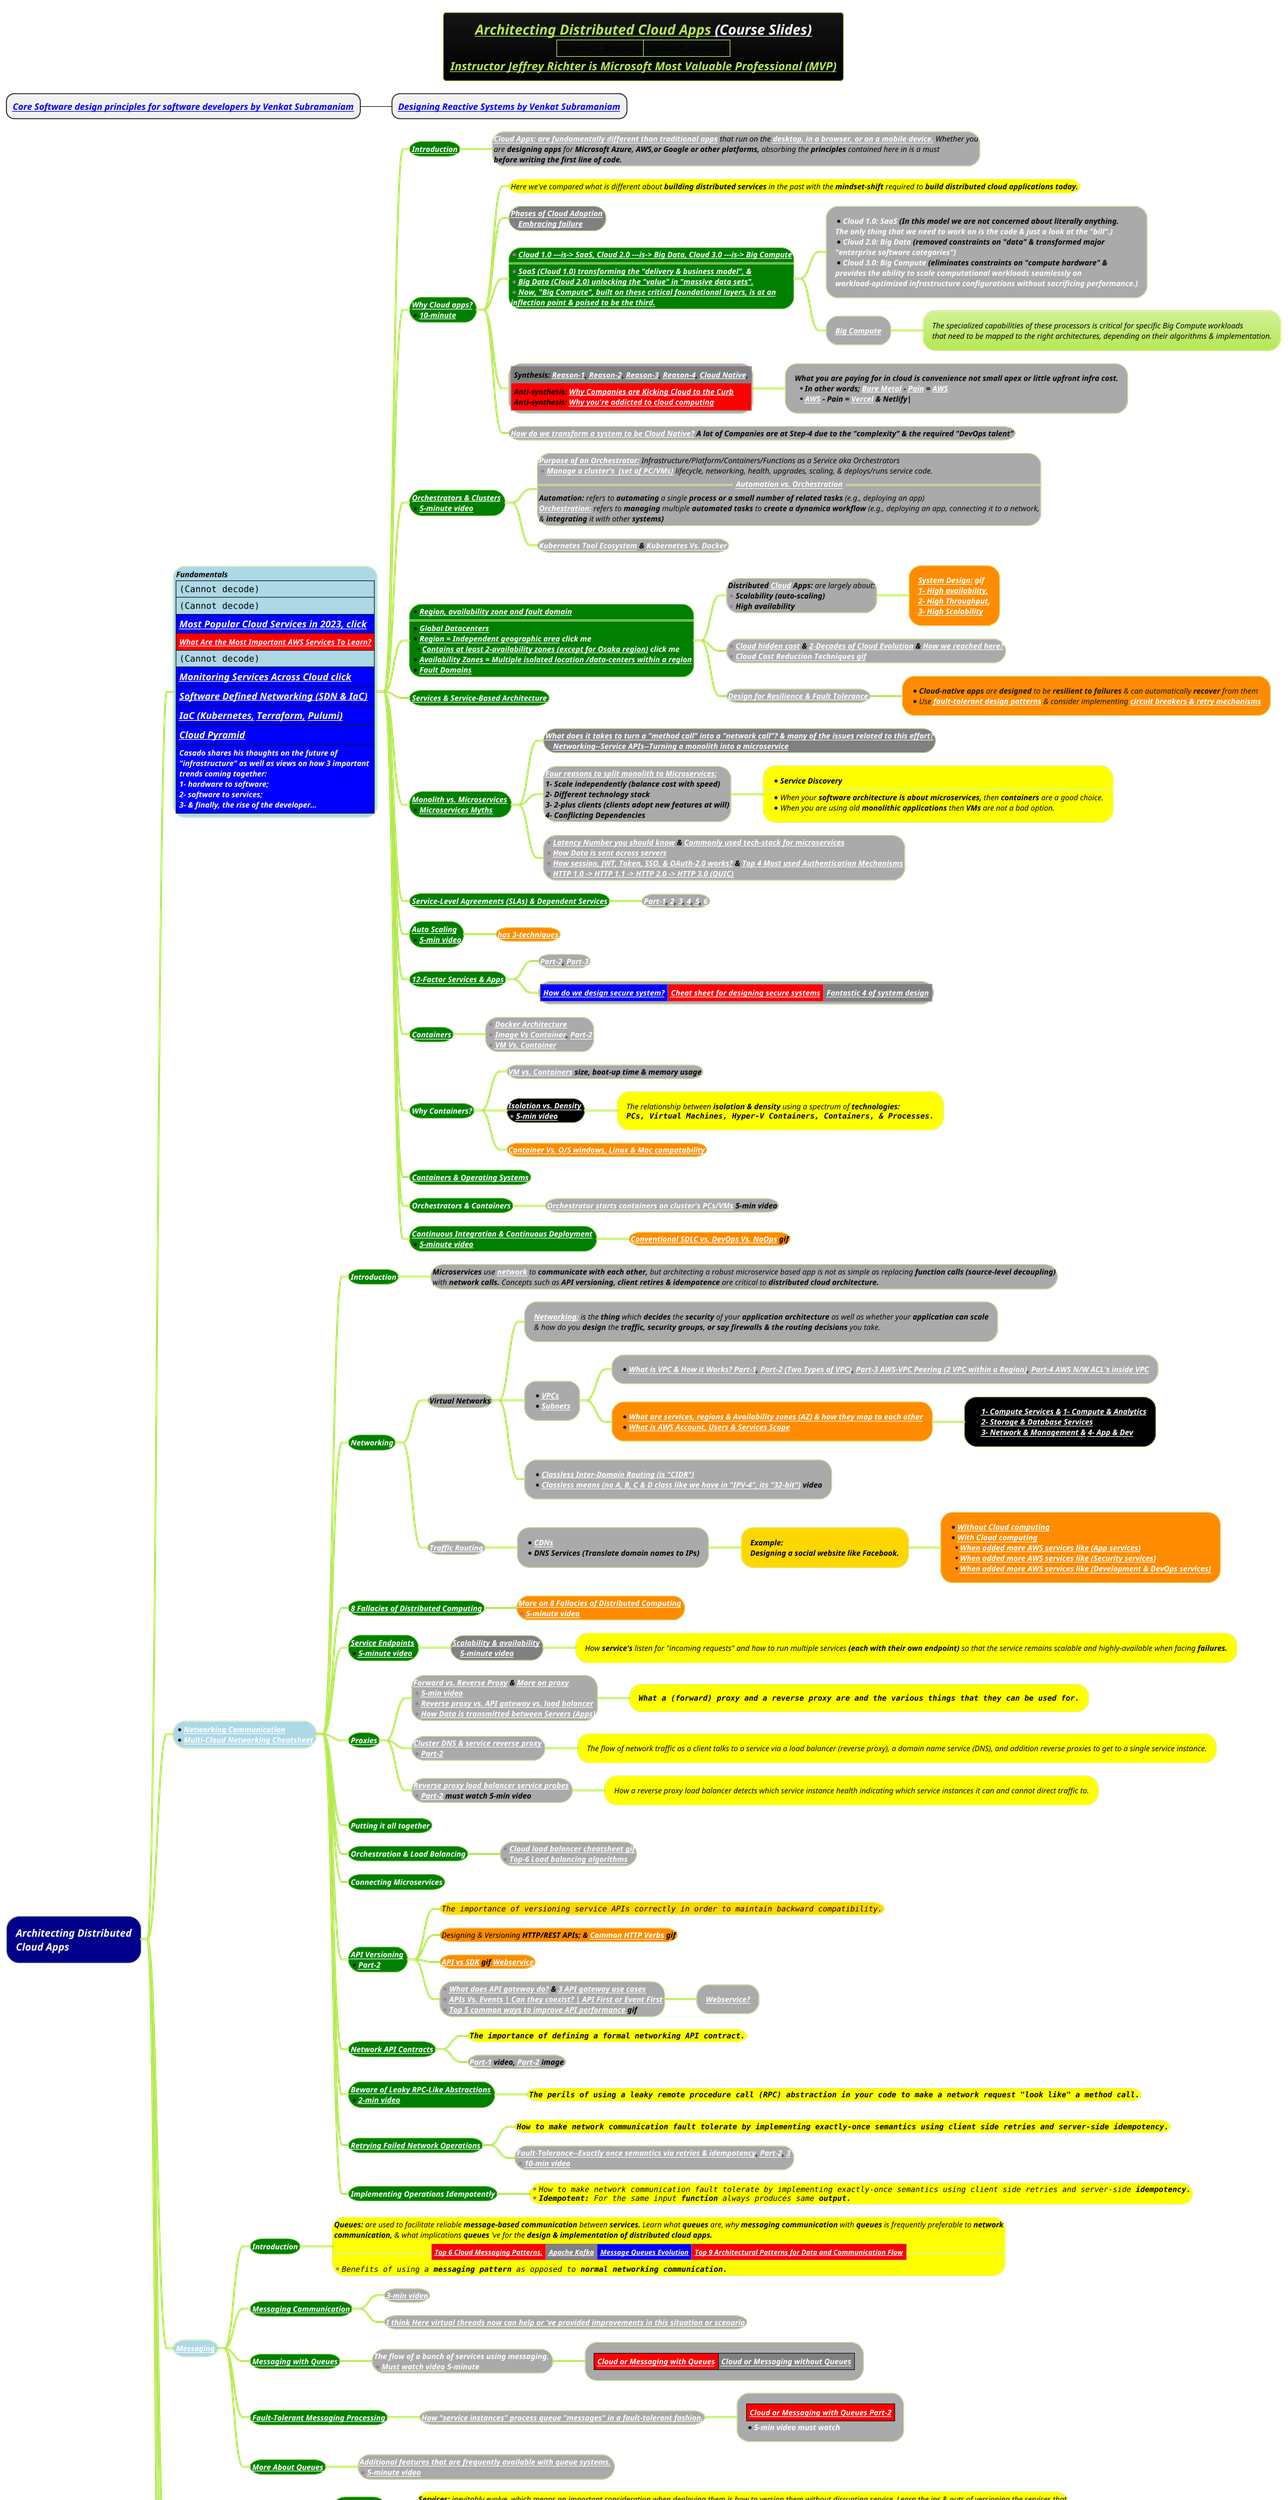 @startmindmap
title =<i><b><u><size:18>Architecting Distributed Cloud Apps [[https://docs.google.com/presentation/d/0B9OeL9w7mYN2Nl9LX1BIRjFVeGs/edit?resourcekey=0--9WnRGKB_SSA2SZE3WN4EA#slide=id.p1 (Course Slides)]] \n|<img:images/img_374.png>|<img:images/img_375.png{scale=.91}>|\n<i><b><u><size:18>Instructor Jeffrey Richter is Microsoft Most Valuable Professional (MVP)
* <i><b>[[docs/3-programming-languages/Venkat-Subramaniam/Core-Software-design-principles-for-software-developers.puml Core Software design principles for software developers by Venkat Subramaniam]]
** <i><b>[[docs/3-programming-languages/Venkat-Subramaniam/Designing-Reactive-Systems.puml Designing Reactive Systems by Venkat Subramaniam]]

caption |<img:images/img_606.png>|<img:images/img_607.png>|\n|<img:images/img_361.png>|<img:images/img_382.png>|

!theme hacker

*[#darkblue] <color:white><i>Architecting Distributed\n<color:white><i>Cloud Apps
**[#lightblue]:<i><color #black><size:12>Fundamentals
|<img:images/img_270.png{scale=.504}>|
|<img:images/img_366.png{scale=.2109}>|
|<#blue><i><size:15>[[docs/3-programming-languages/Venkat-Subramaniam/images/img_0377.png Most Popular Cloud Services in 2023, click]]|
|<#red><i><size:12>[[docs/3-programming-languages/Venkat-Subramaniam/images/img_863.png What Are the Most Important AWS Services To Learn?]]|
|<img:images/img_272.png{scale=.5}>|
|<#blue><i><size:15>[[docs/3-programming-languages/Venkat-Subramaniam/images/img_387.png Monitoring Services Across Cloud click]]|
|<#blue><i><size:15>[[docs/3-programming-languages/Venkat-Subramaniam/images/img_362.png Software Defined Networking (SDN & IaC)]]|
|<#blue><i><size:15>[[docs/books/1-books-backlog/operating-system/images/img_12.png IaC (Kubernetes,]] [[docs/3-devops/devops-plantuml-mindmap/Terraform.puml Terraform,]] [[docs/3-devops/devops-plantuml-mindmap/Pulumi.puml Pulumi)]]|
|<#blue><i><size:15>[[docs/cloud-computing/images/cloud-pyramid.png Cloud Pyramid]]|
|<#blue><i><size:12><color #white>Casado shares his thoughts on the future of \n<i><size:12><color #white>"infrastructure" as well as views on how 3 important \n<i><size:12><color #white>trends coming together: \n<i><size:12><color #white>1- hardware to software; \n<i><size:12><color #white>2- software to services; \n<i><size:12><color #white>3- & finally, the rise of the developer…|;

***[#green] <i><color #white><b><size:12>[[https://www.youtube.com/watch?v=xJMbkZvuVO0&list=PL9XzOCngAkqs0Q8ZRdafnSYExKQurZrBY&index=1&ab_channel=JeffreyRichter Introduction]]
****[#a]:<i><color #black><size:12>**[[docs/3-programming-languages/Venkat-Subramaniam/images/img_363.png Cloud Apps: are fundamentally different than traditional apps]]** that run on the **[[docs/3-programming-languages/Venkat-Subramaniam/images/img_666.png desktop, in a browser, or on a mobile device.]]** Whether you
<i><color #black><size:12>are **designing apps** for **Microsoft Azure, AWS,or Google or other platforms,** absorbing the **principles** contained here in is a must
<i><color #black><size:12><b>before writing the first line of code.;
***[#green] <i><color #white><b><size:12>[[docs/3-programming-languages/Venkat-Subramaniam/images/img_667.png Why Cloud apps?]] \n*<i><color #white><b><size:12>[[https://www.youtube.com/watch?v=p7NkTUyEE1o&list=PL9XzOCngAkqs0Q8ZRdafnSYExKQurZrBY&index=2&ab_channel=JeffreyRichter 10-minute]]
****[#yellow] <i><color #black><size:12>Here we've compared what is different about **building distributed services** in the past with the **mindset-shift** required to <b>build distributed cloud applications today.

****[#grey] <i><color #white><b><size:12>[[https://youtu.be/IBTpNptxYF4 Phases of Cloud Adoption]] \n*<i><color #white><b><size:12>[[docs/3-programming-languages/Venkat-Subramaniam/images/img_668.png Embracing failure]]
****[#green]:*<i><color #white><b><size:12>[[https://rescale.com/blog/cloud-3-0-the-rise-of-big-compute/ Cloud 1.0 ---is-> SaaS, Cloud 2.0 ---is-> Big Data, Cloud 3.0 ---is-> Big Compute]]
====
*<i><color #white><b><size:12>[[docs/3-programming-languages/Venkat-Subramaniam/images/img_414.png SaaS (Cloud 1.0) transforming the "delivery & business model", &]]
*<i><color #white><b><size:12>[[docs/3-programming-languages/Venkat-Subramaniam/images/img_415.png Big Data (Cloud 2.0) unlocking the "value" in "massive data sets".]]
*<i><color #white><b><size:12>[[docs/3-programming-languages/Venkat-Subramaniam/images/img_416.png Now, "Big Compute", built on these critical foundational layers, is at an]]
<i><color #white><b><size:12>[[docs/3-programming-languages/Venkat-Subramaniam/images/img_398.png inflection point & poised to be the third.]];
*****[#a]:* <i><color #white><b><size:12>**Cloud 1.0:** SaaS <color #black>(In this model we are not concerned about literally anything.
<i><color #white><b><size:12>The only thing that we need to work on is the code & just a look at the "bill".)
* <i><color #white><b><size:12>**Cloud 2.0:** Big Data <color #black>(removed constraints on "data" & transformed major
<i><color #white><b><size:12>"enterprise software categories")
* <i><color #white><b><size:12>**Cloud 3.0:** Big Compute <color #black>(eliminates constraints on "compute hardware" &
<i><color #white><b><size:12>provides the ability to scale computational workloads seamlessly on
<i><color #white><b><size:12>workload-optimized infrastructure configurations without sacrificing performance.);
*****[#a] <i><color #white><b><size:12>[[docs/3-programming-languages/Venkat-Subramaniam/images/img_398.png Big Compute]]
****** <i><color #black><size:12>The specialized capabilities of these processors is critical for specific Big Compute workloads \n<i><color #black><size:12>that need to be mapped to the right architectures, depending on their algorithms & implementation.

****[#a]:|<#grey><b><i><color #black><size:12>Synthesis: [[docs/3-programming-languages/Venkat-Subramaniam/images/img_363.png Reason-1]], [[docs/3-programming-languages/Venkat-Subramaniam/images/img_364.png Reason-2]], [[docs/3-programming-languages/Venkat-Subramaniam/images/img_365.png Reason-3]], [[docs/3-programming-languages/Venkat-Subramaniam/images/img_271.png Reason-4]], [[docs/cloud-computing/Cloud-Native.puml Cloud Native]],|
|<#red><b><i><color #black><size:12>Anti-synthesis: [[https://www.youtube.com/watch?v=O66xpoRpyRk&ab_channel=CloudComputingInsider Why Companies are Kicking Cloud to the Curb]] \n<b><i><color #black><size:12>Anti-synthesis: [[https://www.youtube.com/watch?v=4Wa5DivljOM&ab_channel=Fireship Why you're addicted to cloud computing]]|;

*****[#a]:<b><i><color #black><size:12>What you are paying for in cloud is convenience not small apex or little upfront infra cost.
**<b><i><color #black><size:12>In other words; [[docs/3-programming-languages/Venkat-Subramaniam/images/img_572.png Bare Metal]] - [[docs/3-programming-languages/Venkat-Subramaniam/images/img_686.png Pain]] = [[docs/3-programming-languages/Venkat-Subramaniam/images/img_687.png AWS]]
**<b><i><color #black><size:12>[[docs/3-programming-languages/Venkat-Subramaniam/images/img_687.png AWS]] - Pain = [[docs/3-programming-languages/Venkat-Subramaniam/images/img_688.png Vercel]] & Netlify|;

****[#a] <b><i><color #black><size:12>[[docs/3-programming-languages/Venkat-Subramaniam/gif/how-to-adopt-cloud-native.adoc How do we transform a system to be Cloud Native?]] A lot of Companies are at Step-4 due to the "complexity" & the required "DevOps talent"

***[#green] <i><color #white><b><size:12>[[docs/3-programming-languages/Venkat-Subramaniam/images/img_367.png Orchestrators & Clusters]] \n*<i><color #white><b><size:12>[[https://www.youtube.com/watch?v=LkJr0Ld85AE&list=PL9XzOCngAkqs0Q8ZRdafnSYExKQurZrBY&index=4&ab_channel=JeffreyRichter 5-minute video]]
****[#a]:<i><color #black><size:12>**[[docs/3-programming-languages/Venkat-Subramaniam/images/img_440.png Purpose of an Orchestrator:]]** Infrastructure/Platform/Containers/Functions as a Service aka Orchestrators
*<i><color #black><size:12>**[[docs/3-programming-languages/Venkat-Subramaniam/images/img_669.png Manage a cluster's  (set of PC/VMs)]]** lifecycle, networking, health, upgrades, scaling, & deploys/runs service code.
==<i><color #black><size:12><b>[[docs/3-programming-languages/Venkat-Subramaniam/images/img_440.png Automation vs. Orchestration]]==
<i><color #black><size:12>**Automation:** refers to **automating** a single **process or a small number of related tasks** (e.g., deploying an app)
<i><color #black><size:12>**[[docs/3-programming-languages/Venkat-Subramaniam/images/img_440.png Orchestration:]]** refers to **managing** multiple **automated tasks** to **create a dynamica workflow** (e.g., deploying an app, connecting it to a network,
<i><color #black><size:12>& **integrating** it with other <b>systems);
****[#a] <i><color #black><b><size:12>[[docs/3-programming-languages/Venkat-Subramaniam/images/img_386.png Kubernetes Tool Ecosystem]] & [[docs/3-programming-languages/Venkat-Subramaniam/images/img_395.png Kubernetes Vs. Docker]]

***[#green]:*<i><color #white><b><size:12>[[docs/3-programming-languages/Venkat-Subramaniam/images/region-availability-zone-and-fault-domain.drawio.png Region, availability zone and fault domain]]
====
*<i><color #white><b><size:12>[[docs/3-programming-languages/Venkat-Subramaniam/images/img_399.png Global Datacenters]]
*<i><color #white><b><size:12>[[docs/3-programming-languages/Venkat-Subramaniam/images/img_400.png Region = Independent geographic area]] click me
**<i><color #white><b><size:12>[[docs/3-programming-languages/Venkat-Subramaniam/images/img_400.png Contains at least 2-availability zones (except for Osaka region)]] click me
*<i><color #white><b><size:12>[[docs/3-programming-languages/Venkat-Subramaniam/images/img_400.png Availability Zones = Multiple isolated location /data-centers within a region]]
*<i><color #white><b><size:12>[[docs/3-programming-languages/Venkat-Subramaniam/images/img_400.png Fault Domains]];
****[#a]:<i><color #black><size:12>**Distributed [[docs/3-programming-languages/Venkat-Subramaniam/images/img_359.png Cloud]] Apps:** are largely about:
*<i><color #black><size:12><b>Scalability (auto-scaling)
*<i><color #black><size:12><b>High availability;
*****[#darkorange]:<i><color #white><b><size:12>[[docs/3-programming-languages/Venkat-Subramaniam/gif/system-design-availability-throughput-scalability.adoc System Design:]] gif
<i><color #white><b><size:12>[[docs/3-programming-languages/Venkat-Subramaniam/gif/system-design-availability-throughput-scalability.adoc 1- High availability,]]
<i><color #white><b><size:12>[[docs/3-programming-languages/Venkat-Subramaniam/gif/system-design-availability-throughput-scalability.adoc 2- High Throughput,]]
<i><color #white><b><size:12>[[docs/3-programming-languages/Venkat-Subramaniam/gif/system-design-availability-throughput-scalability.adoc 3- High Scalability]];
****[#a]:*<i><color #black><b><size:12>[[docs/3-programming-languages/Venkat-Subramaniam/images/img_390.png Cloud hidden cost]] & [[docs/3-programming-languages/Venkat-Subramaniam/images/img_391.png 2-Decades of Cloud Evolution]] & [[docs/cloud-computing/images/IaaS,PaaS,SaaS.png How we reached here?]]
*<i><color #black><b><size:12>[[docs/3-programming-languages/Venkat-Subramaniam/gif/cloud-cost-reduction-techniques.adoc Cloud Cost Reduction Techniques gif]];

****[#a] <i><size:12><b>[[docs/cloud-computing/Cloud-Design-Patterns.puml Design for Resilience & Fault Tolerance]]
*****[#darkorange] *<i><size:12>**Cloud-native apps** are **designed** to be **resilient to failures** & can automatically **recover** from them \n*<i><size:12>Use **[[docs/cloud-computing/Cloud-Design-Patterns.puml fault-tolerant design patterns]]** & consider implementing <b>[[docs/cloud-computing/Cloud-Design-Patterns.puml circuit breakers & retry mechanisms]]

***[#green] <i><color #white><b><size:12>[[docs/3-programming-languages/Venkat-Subramaniam/images/img_670.png Services & Service-Based Architecture]]
***[#green] <i><color #white><b><size:12>[[docs/3-programming-languages/Venkat-Subramaniam/images/img_271.png Monolith vs. Microservices]] \n*<i><color #white><b><size:12>[[docs/3-programming-languages/Venkat-Subramaniam/images/img_672.png Microservices Myths]]

****[#grey]:<b><i><color #black><size:12>[[https://www.youtube.com/watch?v=eWljhk1RvCM&list=PL9XzOCngAkqs0Q8ZRdafnSYExKQurZrBY&index=21&ab_channel=JeffreyRichter What does it takes to turn a "method call" into a "network call"? & many of the issues related to this effort?]]
*<b><i><color #black><size:12>[[docs/3-programming-languages/Venkat-Subramaniam/images/img_691.png Networking--Service APIs--Turning a monolith into a microservice]];

****[#a]:<i><color #black><size:12>**[[docs/3-programming-languages/Venkat-Subramaniam/images/img_671.png Four reasons to split monolith to Microservices:]]**
<i><color #black><size:12><b>1- Scale independently (balance cost with speed)
<i><color #black><size:12><b>2- Different technology stack
<i><color #black><size:12><b>3- 2-plus clients (clients adopt new features at will)
<i><color #black><size:12><b>4- Conflicting Dependencies;
*****[#yellow]:*<i><color #black><size:12><b>Service Discovery
====
*<i><color #black><size:12>When your **software architecture is about microservices,** then **containers** are a good choice.
*<i><color #black><size:12>When you are using old **monolithic applications** then **VMs** are not a bad option.;

****[#a]:*<i><color #black><size:12><b>[[docs/3-programming-languages/Venkat-Subramaniam/images/img_383.png Latency Number you should know]] & [[docs/3-programming-languages/Venkat-Subramaniam/images/img_384.png Commonly used tech-stack for microservices]]
*<i><color #black><size:12><b>[[docs/3-programming-languages/Venkat-Subramaniam/images/img_388.png How Data is sent across servers]]
*<i><color #black><size:12><b>[[docs/3-programming-languages/Venkat-Subramaniam/gif/session-JWT-Token-SSO-and-OAuth-2-0.adoc How session, JWT, Token, SSO, & OAuth-2.0 works?]] & [[docs/3-programming-languages/Venkat-Subramaniam/images/img_394.png Top 4 Most used Authentication Mechanisms]]
*<i><color #black><size:12><b>[[docs/3-programming-languages/Venkat-Subramaniam/images/img_392.png HTTP 1.0 -> HTTP 1.1 -> HTTP 2.0 -> HTTP 3.0 (QUIC)]];

***[#green] <i><color #white><b><size:12>[[docs/3-programming-languages/Venkat-Subramaniam/gif/system-design-availability-throughput-scalability.adoc Service-Level Agreements (SLAs) & Dependent Services]]
****[#a] <i><color #black><b><size:12>[[docs/3-programming-languages/Venkat-Subramaniam/images/img_673.png Part-1]], [[docs/3-programming-languages/Venkat-Subramaniam/images/img_674.png 2]], [[docs/3-programming-languages/Venkat-Subramaniam/images/img_675.png 3]], [[docs/3-programming-languages/Venkat-Subramaniam/images/img_676.png 4]], [[docs/3-programming-languages/Venkat-Subramaniam/images/img_676.png 5]], [[docs/3-programming-languages/Venkat-Subramaniam/images/img_677.png 6]]
***[#green] <i><color #white><b><size:12>[[docs/3-programming-languages/Venkat-Subramaniam/images/img_440.png Auto Scaling]] \n*<i><color #white><b><size:12>[[https://www.youtube.com/watch?v=on1153sF9iY&list=PL9XzOCngAkqs0Q8ZRdafnSYExKQurZrBY&index=9&ab_channel=JeffreyRichter 5-min video]]
****[#darkorange] <i><color #black><size:12>**[[docs/3-programming-languages/Venkat-Subramaniam/images/img_440.png has 3-techniques]]**
***[#green] <i><color #white><b><size:12>[[docs/3-programming-languages/Venkat-Subramaniam/images/img_678.png 12-Factor Services & Apps]]
****[#a] <i><color #black><b><size:12>[[docs/3-programming-languages/Venkat-Subramaniam/images/img_679.png Part-2]], [[docs/3-programming-languages/Venkat-Subramaniam/images/img_680.png Part-3]]
****[#a] |<#blue><i><color #black><b><size:12>[[docs/3-programming-languages/Venkat-Subramaniam/gif/design-a-secure-system-cheat-sheet.adoc How do we design secure system?]]|<#red><i><color #black><b><size:12>[[docs/3-programming-languages/Venkat-Subramaniam/gif/design-a-secure-system-cheat-sheet.adoc Cheat sheet for designing secure systems]]|<#grey><i><color #black><b><size:12>[[docs/3-programming-languages/Venkat-Subramaniam/gif/Fantastic-Four-of-System-Design.adoc Fantastic 4 of system design]]|
***[#green] <i><color #white><b><size:12>[[docs/3-programming-languages/Venkat-Subramaniam/images/img_368.png Containers]]
****[#a] *<i><color #white><b><size:12>[[docs/3-programming-languages/Venkat-Subramaniam/images/img_369.png Docker Architecture]] \n*<i><color #black><b><size:12>[[docs/3-programming-languages/Venkat-Subramaniam/images/img_370.png Image Vs Container]], [[docs/3-programming-languages/Venkat-Subramaniam/images/img_681.png Part-2]] \n*<i><color #white><b><size:12>[[docs/3-programming-languages/Venkat-Subramaniam/images/img_371.png VM Vs. Container]]

***[#green] <i><color #white><b><size:12>Why Containers?
****[#a] <i><color #black><size:12>**[[docs/3-programming-languages/Venkat-Subramaniam/images/img_372.png VM vs. Containers]]** <b>size, boot-up time & memory usage

****[#black] <i><color #black><size:12><b>[[docs/3-programming-languages/Venkat-Subramaniam/images/isolation-vs-density.drawio.png Isolation vs. Density]] \n*<i><color #black><size:12><b>[[https://www.youtube.com/watch?v=C6pyfrwk2uo&list=PL9XzOCngAkqs0Q8ZRdafnSYExKQurZrBY&index=12&ab_channel=JeffreyRichter 5-min video]]
*****[#yellow] <i><color #black><size:12>The relationship between **isolation & density** using a spectrum of <b>technologies: \n<i><color #black><size:12><b>""PCs, Virtual Machines, Hyper-V Containers, Containers, & Processes.""

****[#darkorange] <i><color #black><size:12>**[[docs/3-programming-languages/Venkat-Subramaniam/images/img_376.png Container Vs. O/S windows, Linux & Mac compatability]]**
***[#green] <i><color #white><b><size:12>[[docs/3-programming-languages/Venkat-Subramaniam/images/OS-Kernel-and-container-images.drawio.png Containers & Operating Systems]]
***[#green] <i><color #white><b><size:12>Orchestrators & Containers
****[#a] <i><color #black><b><size:12>[[https://www.youtube.com/watch?v=BZgB3fGXRHc&list=PL9XzOCngAkqs0Q8ZRdafnSYExKQurZrBY&index=14&ab_channel=JeffreyRichter Orchestrator starts containers on cluster's PCs/VMs]] 5-min video

***[#green] <i><color #white><b><size:12>[[docs/3-programming-languages/Venkat-Subramaniam/images/img_373.png Continuous Integration & Continuous Deployment]] \n*<i><color #white><b><size:12>[[https://www.youtube.com/watch?v=WqPSstx41wY&list=PL9XzOCngAkqs0Q8ZRdafnSYExKQurZrBY&index=15&ab_channel=JeffreyRichter 5-minute video]]
****[#darkorange] <i><color #black><b><size:12>[[docs/3-programming-languages/Venkat-Subramaniam/gif/conventional-SDLC-vs-DevOps-vs-NoOps.adoc Conventional SDLC vs. DevOps Vs. NoOps]] gif
**[#lightblue] *<i><color #black><size:12>[[docs/3-programming-languages/Venkat-Subramaniam/images/img_362.png Networking Communication]] \n*<i><color #black><size:12>[[docs/3-programming-languages/Venkat-Subramaniam/images/img_378.png Multi-Cloud Networking Cheatsheet]]

***[#green] <i><color #white><b><size:12>Introduction
****[#a]:<i><color #black><size:12>**Microservices** use **[[docs/3-programming-languages/Venkat-Subramaniam/images/img_362.png network]]** to **communicate with each other,** but architecting a robust microservice based app is not as simple as replacing <b>function calls (source-level decoupling)
<i><color #black><size:12>with **network calls.** Concepts such as **API versioning, client retires & idempotence** are critical to <b>distributed cloud architecture.;
***[#green] <i><color #white><b><size:12>Networking
****[#a] <i><color #black><size:12><b>Virtual Networks
*****[#a]:<i><color #black><size:12>**[[docs/3-programming-languages/Venkat-Subramaniam/images/img_572.png Networking:]]** is the **thing** which **decides** the **security** of your **application architecture** as well as whether your **application can scale**
<i><color #black><size:12>& how do you **design** the **traffic, security groups, or say firewalls & the routing decisions** you take.;
*****[#a] *<i><color #black><size:12><b>[[docs/3-programming-languages/Venkat-Subramaniam/images/img_406.png VPCs]] \n*<i><color #black><size:12><b>[[docs/3-programming-languages/Venkat-Subramaniam/images/img_407.png Subnets]]
******[#a] *<i><color #black><size:12><b>[[docs/3-programming-languages/Venkat-Subramaniam/images/img_441.png What is VPC & How it Works? Part-1]], [[docs/3-programming-languages/Venkat-Subramaniam/images/img_442.png Part-2 (Two Types of VPC)]], [[docs/3-programming-languages/Venkat-Subramaniam/images/img_443.png Part-3 AWS-VPC Peering (2 VPC within a Region)]], [[docs/3-programming-languages/Venkat-Subramaniam/images/img_444.png Part-4 AWS N/W ACL's inside VPC]]
******[#darkorange]:*<i><color #black><size:12><b>[[docs/3-programming-languages/Venkat-Subramaniam/images/img_401.png What are services, regions & Availability zones (AZ) & how they map to each other]]
*<i><color #black><size:12><b>[[docs/3-programming-languages/Venkat-Subramaniam/images/img_401.png What is AWS Account, Users & Services Scope]];
*******[#black]:*<i><color #black><size:12><b>[[docs/3-programming-languages/Venkat-Subramaniam/images/img_402.png 1- Compute Services &]] [[docs/3-programming-languages/Venkat-Subramaniam/images/img_403.png 1- Compute & Analytics]]
*<i><color #black><size:12><b>[[docs/3-programming-languages/Venkat-Subramaniam/images/img_404.png 2- Storage & Database Services]]
*<i><color #black><size:12><b>[[docs/3-programming-languages/Venkat-Subramaniam/images/img_405.png 3- Network & Management &]] [[docs/3-programming-languages/Venkat-Subramaniam/images/img_405.png 4- App & Dev]];
*****[#a] *<i><color #black><size:12><b>[[docs/3-programming-languages/Venkat-Subramaniam/images/img_408.png Classless Inter-Domain Routing (is "CIDR")]] \n*<i><color #black><size:12><b>[[https://www.youtube.com/watch?v=O3fgul-fJCk&ab_channel=AWSTrainingCenter Classless means (no A, B, C & D class like we have in "IPV-4", its "32-bit")]] video
****[#a] <i><color #black><size:12><b>[[docs/3-programming-languages/Venkat-Subramaniam/images/img_408.png Traffic Routing]]
*****[#a] *<i><color #black><size:12><b>[[https://www.youtube.com/watch?v=W66STrTY0ss&t=315s CDNs]] \n*<i><color #black><size:12><b>DNS Services (Translate domain names to IPs)
******[#gold] <i><color #black><size:12><b>Example: \n<i><color #black><size:12><b>Designing a social website like Facebook.
*******[#darkorange]:*<i><color #black><size:12><b>[[docs/3-programming-languages/Venkat-Subramaniam/images/img_409.png Without Cloud computing]]
*<i><color #black><size:12><b>[[docs/3-programming-languages/Venkat-Subramaniam/images/img_410.png With Cloud computing]]
**<i><color #black><size:12><b>[[docs/3-programming-languages/Venkat-Subramaniam/images/img_411.png When added more AWS services like (App services)]]
**<i><color #black><size:12><b>[[docs/3-programming-languages/Venkat-Subramaniam/images/img_412.png When added more AWS services like (Security services)]]
**<i><color #black><size:12><b>[[docs/3-programming-languages/Venkat-Subramaniam/images/img_413.png When added more AWS services like (Development & DevOps services)]];
***[#green] <i><color #white><b><size:12>[[docs/books/1-books-backlog/DBMS/8-Fallacies-of-Distributed-Systems.puml 8 Fallacies of Distributed Computing]]
****[#darkorange] <i><color #white><b><size:12>[[docs/3-programming-languages/Venkat-Subramaniam/images/img_682.png More on 8 Fallacies of Distributed Computing]] \n*<i><color #white><b><size:12>[[https://www.youtube.com/watch?v=-Ed6Ny9iFeg&list=PL9XzOCngAkqs0Q8ZRdafnSYExKQurZrBY&index=16&ab_channel=JeffreyRichter 5-minute video]]
***[#green] <i><color #white><b><size:12>[[docs/3-programming-languages/Venkat-Subramaniam/images/img_683.png Service Endpoints]] \n*<i><color #white><b><size:12>[[https://www.youtube.com/watch?v=6BaoAZLguYo&list=PL9XzOCngAkqs0Q8ZRdafnSYExKQurZrBY&index=17&ab_channel=JeffreyRichter 5-minute video]]
****[#grey] <i><color #black><b><size:12>[[docs/3-programming-languages/Venkat-Subramaniam/images/img_684.png Scalability & availability]] \n*<i><color #white><b><size:12>[[https://www.youtube.com/watch?v=6BaoAZLguYo&list=PL9XzOCngAkqs0Q8ZRdafnSYExKQurZrBY&index=17&ab_channel=JeffreyRichter 5-minute video]]
*****[#yellow] <i><color #black><size:12>How **service's** listen for "incoming requests" and how to run multiple services **(each with their own endpoint)** so that the service remains scalable and highly-available when facing <b>failures.
***[#green] <i><color #white><b><size:12>[[docs/3-programming-languages/Venkat-Subramaniam/images/img_685.png Proxies]]

****[#a]:<i><color #black><b><size:12>[[docs/3-programming-languages/Venkat-Subramaniam/images/img_376.jpg Forward vs. Reverse Proxy]] & [[docs/3-programming-languages/Venkat-Subramaniam/images/img_685.png More on proxy]]
*<i><color #white><b><size:12>[[https://www.youtube.com/watch?v=0OukrSld3sY&list=PL9XzOCngAkqs0Q8ZRdafnSYExKQurZrBY&index=18&ab_channel=JeffreyRichter 5-min video]]
*<i><color #white><b><size:12>[[docs/3-programming-languages/Venkat-Subramaniam/images/img_858.png Reverse proxy vs. API gateway vs. load balancer]]
*<i><color #white><b><size:12>[[docs/3-programming-languages/Venkat-Subramaniam/images/img_388.png How Data is transmitted between Servers (Apps)]];

*****[#yellow] <i><color #black><b><size:12>""What a (forward) proxy and a reverse proxy are and the various things that they can be used for.""
****[#a] <i><color #black><b><size:12>[[https://www.youtube.com/watch?v=4zuHPMW-faY&list=PL9XzOCngAkqs0Q8ZRdafnSYExKQurZrBY&index=19&ab_channel=JeffreyRichter Cluster DNS & service reverse proxy]] \n*<i><color #black><b><size:12>[[docs/3-programming-languages/Venkat-Subramaniam/images/img_689.png Part-2]]
*****[#yellow] <i><color #black><size:12>The flow of network traffic as a client talks to a service via a load balancer (reverse proxy), a domain name service (DNS), and addition reverse proxies to get to a single service instance.
****[#a] <i><color #black><b><size:12>[[https://www.youtube.com/watch?v=e6aFk2NgGtw&list=PL9XzOCngAkqs0Q8ZRdafnSYExKQurZrBY&index=20&ab_channel=JeffreyRichter Reverse proxy load balancer service probes]] \n*<i><color #black><b><size:12>[[docs/3-programming-languages/Venkat-Subramaniam/images/img_690.png Part-2]] must watch 5-min video
*****[#yellow] <i><color #black><size:12>How a reverse proxy load balancer detects which service instance health indicating which service instances it can and cannot direct traffic to.

***[#green] <i><color #white><b><size:12>Putting it all together
***[#green] <i><color #white><b><size:12>Orchestration & Load Balancing
****[#a] *<i><color #white><b><size:12>[[docs/3-programming-languages/Venkat-Subramaniam/gif/cloud-load-balancer.adoc Cloud load balancer cheatsheet gif]] \n*<i><color #white><b><size:12>[[docs/3-programming-languages/Venkat-Subramaniam/images/img_857.png Top-6 Load balancing algorithms]]
***[#green] <i><color #white><b><size:12>Connecting Microservices
***[#green] <i><color #white><b><size:12>[[https://www.youtube.com/watch?v=jXAUAWPhIcc&list=PL9XzOCngAkqs0Q8ZRdafnSYExKQurZrBY&index=22&ab_channel=JeffreyRichter API Versioning]] \n*<i><color #white><b><size:12>[[docs/3-programming-languages/Venkat-Subramaniam/images/img_692.png Part-2]]
****[#gold] <i><color #black><size:12>""The importance of versioning service APIs correctly in order to maintain backward compatibility.""
****[#darkorange] <i><color #black><size:12>Designing & Versioning <b>HTTP/REST APIs; & [[docs/3-programming-languages/Venkat-Subramaniam/gif/Common-HTTP-Verbs.adoc Common HTTP Verbs]] gif
****[#darkorange] <i><color #black><size:12><b>[[docs/3-programming-languages/Venkat-Subramaniam/gif/API-vs-SDK.adoc API vs SDK]] gif [[a Webservice]]
****[#a]:*<b><i><color #black><size:12>[[docs/3-programming-languages/Venkat-Subramaniam/images/img_397.png What does API gateway do?]] & [[docs/3-programming-languages/Venkat-Subramaniam/gif/3-API-gateway-use-cases.adoc 3 API gateway use cases]]
*<b><i><color #black><size:12>[[https://www.youtube.com/embed/3t7pMx35Reg APIs Vs. Events | Can they coexist? | API First or Event First]]
*<b><i><color #black><size:12>[[docs/3-programming-languages/Venkat-Subramaniam/gif/5-common-ways-to-improve-API-performance.adoc Top 5 common ways to improve API performance]] gif;
*****[#a] <i><color #white><b><size:12>[[docs/3-programming-languages/Venkat-Subramaniam/webservice.puml Webservice?]]
***[#green] <i><color #white><b><size:12>[[docs/3-programming-languages/Venkat-Subramaniam/images/img_46.png Network API Contracts]]
****[#yellow] <i><color #black><b><size:12>""The importance of defining a formal networking API contract.""
****[#a] <i><color #black><b><size:12>[[https://www.youtube.com/watch?v=iEiZyi7BBoI&list=PL9XzOCngAkqs0Q8ZRdafnSYExKQurZrBY&index=23&ab_channel=JeffreyRichter Part-1]] video, [[docs/3-programming-languages/Venkat-Subramaniam/images/img_693.png Part-2]] image

***[#green] <i><color #white><b><size:12>[[docs/3-programming-languages/Venkat-Subramaniam/images/img_694.png Beware of Leaky RPC-Like Abstractions]] \n*<i><color #white><b><size:12>[[https://www.youtube.com/watch?v=uE16hkoHcYE&list=PL9XzOCngAkqs0Q8ZRdafnSYExKQurZrBY&index=24&ab_channel=JeffreyRichter 2-min video]]
****[#yellow] <i><color #black><b><size:12>""The perils of using a leaky remote procedure call (RPC) abstraction in your code to make a network request "look like" a method call.""
***[#green] <i><color #white><b><size:12>[[https://www.youtube.com/watch?v=gH_hwwn2yDk&list=PL9XzOCngAkqs0Q8ZRdafnSYExKQurZrBY&index=25&ab_channel=JeffreyRichter Retrying Failed Network Operations]]
****[#yellow] <i><color #black><b><size:12>""How to make network communication fault tolerate by implementing exactly-once semantics using client side retries and server-side idempotency.""
****[#a] <i><color #black><b><size:12>[[docs/3-programming-languages/Venkat-Subramaniam/images/img_695.png Fault-Tolerance--Exactly once semantics via retries & idempotency]], [[docs/3-programming-languages/Venkat-Subramaniam/images/img_696.png Part-2]], [[docs/3-programming-languages/Venkat-Subramaniam/images/img_697.png 3]] \n*<i><color #black><b><size:12>[[https://www.youtube.com/watch?v=gH_hwwn2yDk&list=PL9XzOCngAkqs0Q8ZRdafnSYExKQurZrBY&index=25&ab_channel=JeffreyRichter 10-min video]]
***[#green] <i><color #white><b><size:12>Implementing Operations Idempotently
****[#yellow]:*<i><color #black><size:12>""How to make network communication fault tolerate by implementing exactly-once semantics using client side retries and server-side <b>idempotency.""
*<i><color #black><size:12>""**Idempotent:** For the same input **function** always produces same <b>output."";

**[#lightblue] <i><color #black><size:12>[[docs/3-programming-languages/Venkat-Subramaniam/images/img_698.png Messaging]]
***[#green] <i><color #white><b><size:12>Introduction
****[#yellow]:<i><color #black><size:12>**Queues:** are used to facilitate reliable **message-based communication** between **services.** Learn what **queues** are, why **messaging communication** with **queues** is frequently preferable to <b>network
<i><color #black><size:12>**communication,** & what implications **queues** 've for the <b>design & implementation of distributed cloud apps.
==|<#red><i><b>[[docs/3-programming-languages/Venkat-Subramaniam/gif/top-6-cloud-messaging-patterns.adoc Top 6 Cloud Messaging Patterns.]]|<#grey><i><b>[[docs/AI-ML-DL-Data-Science-and-BigData/Apache-Big-Data-Ecosystem/apache-kafka.puml Apache Kafka]]|<#blue><i><b>[[docs/3-programming-languages/Venkat-Subramaniam/gif/message-queues.adoc Message Queues Evolution]]|<#red><i><b>[[docs/3-programming-languages/Venkat-Subramaniam/gif/Top-9-Architectural-Patterns-for-Data-and-Communication-Flow.adoc Top 9 Architectural Patterns for Data and Communication Flow]]|==
*<i><color #black><size:12>""Benefits of using a **messaging pattern** as opposed to <b>normal networking communication."";

***[#green] <i><color #white><b><size:12>[[docs/3-programming-languages/Venkat-Subramaniam/images/img_698.png Messaging Communication]]
****[#a] <i><color #white><b><size:12>[[https://www.youtube.com/watch?v=C26paSeSQD8&list=PL9XzOCngAkqs0Q8ZRdafnSYExKQurZrBY&index=26&ab_channel=JeffreyRichter 3-min video]]
****[#a] <i><color #white><b><size:12>[[https://www.youtube.com/watch?v=C26paSeSQD8&list=PL9XzOCngAkqs0Q8ZRdafnSYExKQurZrBY&index=26&ab_channel=JeffreyRichter I think Here virtual threads now can help or 've provided improvements in this situation or scenario]]
***[#green] <i><color #white><b><size:12>[[docs/3-programming-languages/Venkat-Subramaniam/images/img_699.png Messaging with Queues]]
****[#a] <i><color #white><b><size:12>The flow of a bunch of services using messaging. \n*<i><color #white><b><size:12>[[https://www.youtube.com/watch?v=Tu9WGaePtBA&list=PL9XzOCngAkqs0Q8ZRdafnSYExKQurZrBY&index=27&ab_channel=JeffreyRichter Must watch video]] 5-minute
*****[#a] |<#red><i><color #white><b><size:12>[[https://www.youtube.com/watch?v=Tu9WGaePtBA&list=PL9XzOCngAkqs0Q8ZRdafnSYExKQurZrBY&index=27&ab_channel=JeffreyRichter Cloud or Messaging with Queues]]|<#grey><i><color #white><b><size:12>[[https://www.youtube.com/watch?v=eWljhk1RvCM&list=PL9XzOCngAkqs0Q8ZRdafnSYExKQurZrBY&index=21&ab_channel=JeffreyRichter Cloud or Messaging without Queues]]|
***[#green] <i><color #white><b><size:12>[[docs/3-programming-languages/Venkat-Subramaniam/images/img_700.png Fault-Tolerant Messaging Processing]]
****[#a] <i><color #white><b><size:12>[[docs/3-programming-languages/Venkat-Subramaniam/images/img_700.png How "service instances" process queue "messages" in a fault-tolerant fashion.]]
*****[#a] |<#red><i><color #white><b><size:12>[[https://www.youtube.com/watch?v=XndpZCyRIXw&list=PL9XzOCngAkqs0Q8ZRdafnSYExKQurZrBY&index=28&ab_channel=JeffreyRichter Cloud or Messaging with Queues Part-2]]|\n*<i><color #white><b><size:12>5-min video must watch
***[#green] <i><color #white><b><size:12>[[docs/3-programming-languages/Venkat-Subramaniam/images/img_789.png More About Queues]]
****[#a] <i><color #white><b><size:12>[[docs/3-programming-languages/Venkat-Subramaniam/images/img_789.png Additional features that are frequently available with queue systems.]] \n*<i><color #white><b><size:12>[[https://www.youtube.com/watch?v=TeC7FD8wrRQ&list=PL9XzOCngAkqs0Q8ZRdafnSYExKQurZrBY&index=35&ab_channel=JeffreyRichter 5-minute video]]

**[#lightblue] <i><color #black><size:12>[[https://www.youtube.com/watch?v=5cBnQpG0YTE&list=PL9XzOCngAkqs0Q8ZRdafnSYExKQurZrBY&index=30&ab_channel=JeffreyRichter Versioning Service source-code]] \n*<i><color #black><size:12>[[https://www.youtube.com/watch?v=5cBnQpG0YTE&list=PL9XzOCngAkqs0Q8ZRdafnSYExKQurZrBY&index=30&ab_channel=JeffreyRichter 10-minute video]] with animation
***[#green] <i><color #white><b><size:12>Introduction
****[#yellow]:<i><color #black><size:12>**Services:** inevitably evolve, which means an important consideration when deploying them is how to version them without disrupting service. Learn the ins & outs of versioning the services that
<i><color #black><size:12>comprise cloud apps & how to protect the **configuration data** that accompanies them.;
***[#green] <i><color #white><b><size:12>[[docs/3-programming-languages/Venkat-Subramaniam/images/img_790.png Service-Update Options]]
****[#yellow] *<i><color #black><size:12>Various ways to versioning and upgrading your running service code: \n<i><color #black><b><size:12>1- Delete & Upload \n<i><color #black><b><size:12>2- Rolling Update \n<i><color #black><b><size:12>3- Blue-Green Deployment (cluster or across 2 clusters)
****[#grey] <i><color #white><b><size:12>[[docs/3-programming-languages/Venkat-Subramaniam/images/img_790.png Comparing Service-Update Options]]
***[#green] <i><color #white><b><size:12>[[https://www.youtube.com/watch?v=d-Eq-L5HD6Q&list=PL9XzOCngAkqs0Q8ZRdafnSYExKQurZrBY&index=31&ab_channel=JeffreyRichter Two-Phase Updates]] \n*<i><color #white><b><size:12>[[https://www.youtube.com/watch?v=d-Eq-L5HD6Q&list=PL9XzOCngAkqs0Q8ZRdafnSYExKQurZrBY&index=31&ab_channel=JeffreyRichter 3-minute video]]
****[#a] <i><color #black><size:12><b>Rolling Update: [[docs/3-programming-languages/Venkat-Subramaniam/images/img_791.png How to properly perform a 2-phase update when you are changing the protocol used by a service that talks to other instances of itself.]]
***[#green] <i><color #white><b><size:12>[[https://www.youtube.com/watch?v=h74NPW-oaBg&list=PL9XzOCngAkqs0Q8ZRdafnSYExKQurZrBY&index=32&ab_channel=JeffreyRichter Shutting Down Service Instances]]
****[#a] <i><color #black><size:12><b>[[docs/3-programming-languages/Venkat-Subramaniam/images/img_792.png How to gracefully shutdown a service instance so that it can be upgraded or scaled down without any adverse customer behavior.]]
***[#green] <i><color #white><b><size:12>[[https://www.youtube.com/watch?v=tXqBjpk4kHA&list=PL9XzOCngAkqs0Q8ZRdafnSYExKQurZrBY&index=33&ab_channel=JeffreyRichter Service Configuration & Secrets]]
****[#a]:*<i><color #black><size:12><b>[[docs/3-programming-languages/Venkat-Subramaniam/images/img_793.png How to create service configuration & how to hand it off to a service.]]
*<i><color #black><size:12><b>[[docs/3-programming-languages/Venkat-Subramaniam/images/img_794.png How to use Cryptographic Message Syntax (CMS) to embed secrets in your configuration.]];
***[#green] <i><color #white><b><size:12>Cryptographic Message Syntax

**[#lightblue] <i><color #black><size:12>[[https://www.youtube.com/watch?v=5h2aS0_YckI&list=PL9XzOCngAkqs0Q8ZRdafnSYExKQurZrBY&index=34&ab_channel=JeffreyRichter Leader Election]]
***[#green] <i><color #white><b><size:12>Introduction
****[#yellow]:<i><color #black><size:12>**Leader election:** is a pattern that is commonly used in **distributed cloud apps.** The purpose is to allow one service instance to coordinate tasks among other service instances, & to easily be
<i><color #black><size:12>replaced if it goes out of scope down. Learn about the leader election pattern & understand <b>how & why to implement it.;
***[#green] <i><color #white><b><size:12>[[docs/3-programming-languages/Venkat-Subramaniam/images/img_795.png What is leader election, & why would I use it?]]
****[#a] <i><color #black><b><size:12>[[docs/3-programming-languages/Venkat-Subramaniam/gif/system-design-availability-throughput-scalability.adoc Leader election: a way to pick 1 service instance to coordinate tasks among other service instance.]] gif
***[#green] <i><color #white><b><size:12>[[https://www.youtube.com/watch?v=fTCY93FsNko&list=PL9XzOCngAkqs0Q8ZRdafnSYExKQurZrBY&index=35&ab_channel=JeffreyRichter Leader election using "leases"]] \n*<i><color #white><b><size:12>[[https://www.youtube.com/watch?v=fTCY93FsNko&list=PL9XzOCngAkqs0Q8ZRdafnSYExKQurZrBY&index=35&ab_channel=JeffreyRichter 5-minute video animation]]
****[#a] <i><color #black><b><size:12>[[docs/3-programming-languages/Venkat-Subramaniam/images/img_796.png How to implement leader election using a lease mechanism.]]
***[#green] <i><color #white><b><size:12>[[https://www.youtube.com/watch?v=Cc_qriHq9JQ&list=PL9XzOCngAkqs0Q8ZRdafnSYExKQurZrBY&index=36&ab_channel=JeffreyRichter Leader election using "Queue Messaging"]] \n<i><color #white>2-minute
****[#a] <i><color #black><b><size:12>[[docs/3-programming-languages/Venkat-Subramaniam/images/img_797.png How to implement leader election using a message queue mechanism.]]

**[#lightblue] <i><color #black><size:12>[[docs/3-programming-languages/Venkat-Subramaniam/images/img_379.png Data Storage]]
***[#green] <i><color #white><b><size:12>Introduction
****[#yellow]:<i><color #black><size:12>Being **reliable & scalable services** that **manage state** is **exponentially more difficult** than **building stateless services.** Here follows the problems that you will encounter, solutions to those
<i><color #black><size:12>problems & patterns that will help you implement them.
|<#red><b><i><color #black><size:12>[[docs/3-programming-languages/Venkat-Subramaniam/images/img_798.png What makes building reliable & scalable data storage services substantially more harder than building stateless services?]] click|;
***[#green] <i><color #white><b><size:12>[[docs/3-programming-languages/Venkat-Subramaniam/images/img_379.png Data Storage Considerations]]
****[#a] <i><color #white><b><size:12>[[docs/3-programming-languages/Venkat-Subramaniam/images/img_393.png Types of Data Storage (from ground)]]
***[#green] <i><color #white><b><size:12>[[https://www.youtube.com/watch?v=ZQx7TjB-DGc&list=PL9XzOCngAkqs0Q8ZRdafnSYExKQurZrBY&index=38&ab_channel=JeffreyRichter Data Temperature]]
****[#a] <i><color #white><b><size:12>[[docs/3-programming-languages/Venkat-Subramaniam/images/img_799.png Hot, warm, and cold data and how to think about these in terms of latency, costs, request rate, durability, and size.]]


***[#green] <i><color #white><b><size:12>[[https://www.youtube.com/watch?v=0ijNG_9ks3A&list=PL9XzOCngAkqs0Q8ZRdafnSYExKQurZrBY&index=39&ab_channel=JeffreyRichter Performance Optimization]]
****[#grey] <i><color #white><b><size:12>[[docs/3-programming-languages/Venkat-Subramaniam/images/img_800.png The typical topology of a an app that uses multiple stateless services and a back-end storage service. And, to improve performce, you can introduce a cache.]]
****[#a] *<i><color #white><b><size:12>[[docs/3-programming-languages/Venkat-Subramaniam/images/img_385.png Caching]] & \n*<i><color #white><b><size:12>[[https://www.youtube.com/watch?v=W66STrTY0ss&t=315s CDNs]]
*****[#darkorange]:*<i><color #white><b><size:12>[[docs/3-programming-languages/Venkat-Subramaniam/gif/how-does-redis-persist-data.adoc How does Redis persist data? gif]]
*<i><color #white><b><size:12>[[docs/3-programming-languages/Venkat-Subramaniam/images/img_380.png Where do we cache data?]]
*<i><color #white><b><size:12>[[docs/3-programming-languages/Venkat-Subramaniam/images/img_381.png Top 5 Caching strategies]]
*<i><color #white><b><size:12>[[docs/3-programming-languages/Venkat-Subramaniam/images/img_385.png Caching complete mind-map]]
*<i><color #white><b><size:12>[[docs/3-programming-languages/Venkat-Subramaniam/gif/How-can-Cache-Systems-go-wrong.adoc How can Cache Systems go wrong? (cache challenges)]] gif;

***[#a] <i><color #white><b><size:12>[[docs/3-programming-languages/Venkat-Subramaniam/images/img_379.png File & Object Storage]] \n*<i><color #white><b><size:12>[[https://www.youtube.com/watch?v=W66STrTY0ss&list=PL9XzOCngAkqs0Q8ZRdafnSYExKQurZrBY&index=40&ab_channel=JeffreyRichter Video 9-minute]]
****[#grey]:*<i><color #black><b><size:12>[[docs/3-programming-languages/Venkat-Subramaniam/images/img_801.png Object (blob) storage services for documents, pictures, images, and videos.]] & Big Data
*<i><color #white><b><size:12>[[https://www.youtube.com/watch?v=W66STrTY0ss&t=315s How to improve performance of client's accessing these documents by using a Content Delivery Network (CDN).]];
****[#darkorange]:*<i><color #white><b><size:12>How to improve performance of client’s accessing these documents by using a Content Delivery Network (CDN).
*<i><color #white><b><size:12>[[docs/3-programming-languages/Venkat-Subramaniam/gif/blob-and-object-store-use-cases.adoc File & Object Storage top six (6) use-cases]] gif
*<i><color #white><b><size:12>[[docs/cloud-computing/AWS-Cloud/image-2023-03-05-20-07-51-822.png Performance comparison of storage types]]
*<i><color #black><b><size:12>[[https://www.youtube.com/embed/6vNC_BCqFmI AWS Storage - EBS vs S3 vs EFS]] video;

***[#a]:<i><color #white><b><size:12>[[docs/3-programming-languages/Venkat-Subramaniam/images/img_379.png Database Storage]]
*<i><color #white><b><size:12>[[https://www.youtube.com/watch?v=z4JwZnSWaTY&list=PL9XzOCngAkqs0Q8ZRdafnSYExKQurZrBY&index=41&ab_channel=JeffreyRichter 10-minute]];
****[#grey] <i><color #white><b><size:12>[[docs/3-programming-languages/Venkat-Subramaniam/images/img_802.png Compare & contrast relational (SQL) databases with non-relational (noSQL) databases]] \n|<#a><i><color #white><b><size:12>[[docs/3-programming-languages/Venkat-Subramaniam/images/img_803.png SQL vs NoSQL]]|<#red><i><color #white><b><size:12>[[docs/3-programming-languages/Venkat-Subramaniam/images/img_862.png Types of databases]]|
****[#darkorange] <i><color #white><b><size:12>[[docs/3-programming-languages/Venkat-Subramaniam/images/img_380.jpg 8 data-structures that power "Modern Database"]]
***[#a] <i><color #white><b><size:12>[[https://www.youtube.com/watch?v=zUGPl2B--kg&list=PL9XzOCngAkqs0Q8ZRdafnSYExKQurZrBY&index=42&ab_channel=JeffreyRichter Data Partitioning]] \n*<i><color #white><b><size:12>[[https://www.youtube.com/watch?v=zUGPl2B--kg&list=PL9XzOCngAkqs0Q8ZRdafnSYExKQurZrBY&index=42&ab_channel=JeffreyRichter 10-minute]]
****[#a]:<i><color #white><b><size:12>[[docs/3-programming-languages/Venkat-Subramaniam/images/img_804.png ➢ Data is partitioned for size, speed or both]]
<i><color #white><b><size:12>[[https://www.youtube.com/watch?v=zUGPl2B--kg&t=730s ➢ Each partition’s data is replicated for reliability]]
<i><color #white><b><size:12>➢ How you partition your data is your choice & its super important.;
*****[#grey] <i><color #white><b><size:12>[[docs/3-programming-languages/Venkat-Subramaniam/images/img_804.png ➢ Data partitioning (for size, speed, or both) and data replication (for reliability).]]

***[#a] <i><color #white><b><size:12>[[docs/cloud-computing/images/data-consistency.png Data Consistency]] <size:9> click me \n*<i><color #white><b><size:12>[[https://www.youtube.com/watch?v=R8CnjBGHnTo&list=PL9XzOCngAkqs0Q8ZRdafnSYExKQurZrBY&index=43&ab_channel=JeffreyRichter 15-minute]]
****[#yellow] <i><color #black><size:12>Strong & Weak data consistency, the CAP theorem, & apology-based computing.
****[#grey]:*<i><color #white><b><size:12>[[docs/cloud-computing/images/consistency-or-availabilty-which-is-better.png Data Consistency or avail-ability which is better?]]
*<i><color #white><b><size:12>[[docs/cloud-computing/images/implementing-eventual-consistency.png Implementing Eventual Consistency]];

***[#green] <i><color #white><b><size:12>Patterns
****[#yellow] |<#red><i><color #black><size:12><b>[[https://www.youtube.com/watch?v=_QV3tgdwcY4&list=PL9XzOCngAkqs0Q8ZRdafnSYExKQurZrBY&index=44&ab_channel=JeffreyRichter CQRS Pattern:]] </b> separates **data modifications** (commands) from <b>data queries.|
****[#yellow] <i><color #black><size:12><b>Event-Sourcing Pattern
*****[#a]:<i><color #black><size:12><b>A way of storing "immutable" (big) data & then producing "views" over this "data".
*<i><color #black><size:12><b>[[docs/3-programming-languages/Venkat-Subramaniam/gif/CRUD-Vs-Event-Sourcing.adoc CRUD Vs. Event-Sourcing]] gif
*<i><color #black><size:12><b>[[docs/cloud-computing/images/event-sourcing.png Event-Sourcing]]
*<i><color #black><size:12><b>[[docs/3-programming-languages/Venkat-Subramaniam/gif/How-do-we-incorporate-Event-Sourcing-into-the-systems.adoc How do we incorporate Event Sourcing into the systems?]] gif;

****[#yellow] <i><color #black><size:12><b>Eventual Consistency
****[#yellow] <i><color #black><size:12><b>Saga </b>for dealing with **eventual consistency** which compromises **atomicity** for **availability.** (see book fundamentals of software architecture patterns) these are very easy
***[#green] <i><color #white><b><size:12>Data Concurrency & Versioning
***[#green] <i><color #white><b><size:12>Optimistic Concurrency
***[#green] <i><color #white><b><size:12>Versioning Data Schemas
***[#green] <i><color #white><b><size:12>Backup & Restore
***[#green] <i><color #white><b><size:12>Recovery & Restore
***[#green] <i><color #white><b><size:12>Recovery Point & Time Objectives
***[#green] <i><color #white><b><size:12>Disaster Recovery
***[#green] <i><color #white><b><size:12>Data Encryption
****[#a] <i><color #white><b><size:12>In-transit Encryption
****[#a] <i><color #white><b><size:12>At-rest Encryption

@endmindmap

